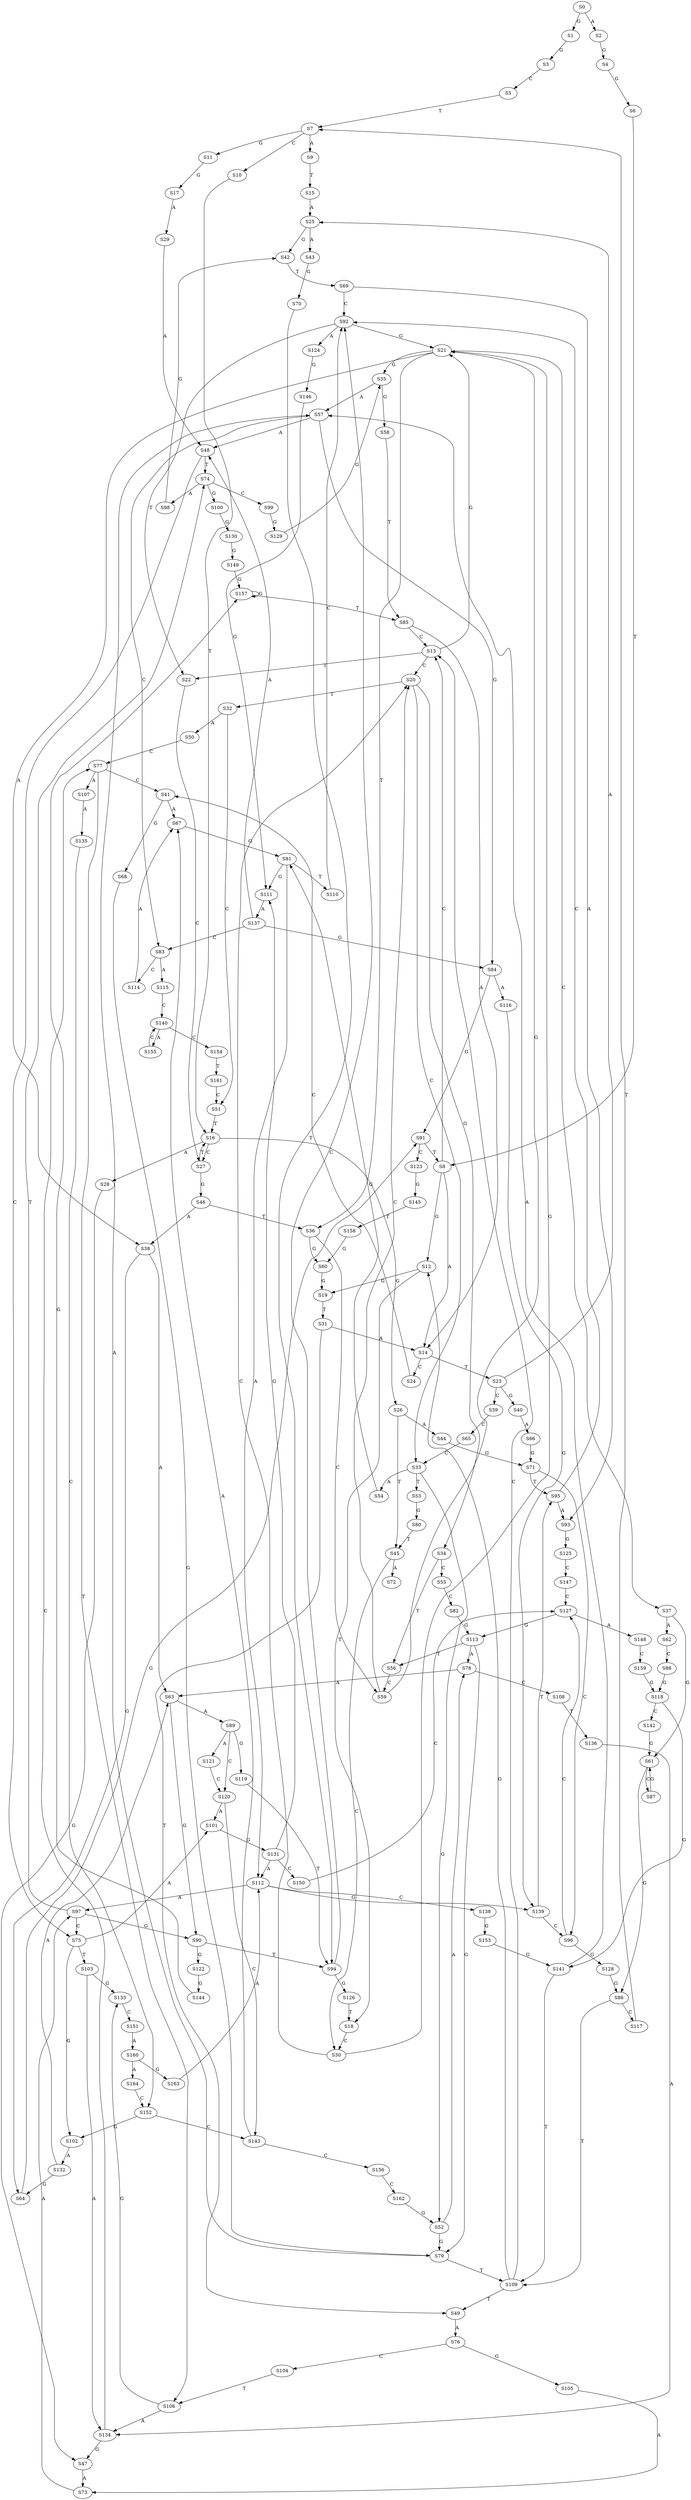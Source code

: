 strict digraph  {
	S0 -> S1 [ label = G ];
	S0 -> S2 [ label = A ];
	S1 -> S3 [ label = G ];
	S2 -> S4 [ label = G ];
	S3 -> S5 [ label = C ];
	S4 -> S6 [ label = G ];
	S5 -> S7 [ label = T ];
	S6 -> S8 [ label = T ];
	S7 -> S9 [ label = A ];
	S7 -> S10 [ label = C ];
	S7 -> S11 [ label = G ];
	S8 -> S12 [ label = G ];
	S8 -> S13 [ label = C ];
	S8 -> S14 [ label = A ];
	S9 -> S15 [ label = T ];
	S10 -> S16 [ label = T ];
	S11 -> S17 [ label = G ];
	S12 -> S18 [ label = T ];
	S12 -> S19 [ label = G ];
	S13 -> S20 [ label = C ];
	S13 -> S21 [ label = G ];
	S13 -> S22 [ label = T ];
	S14 -> S23 [ label = T ];
	S14 -> S24 [ label = C ];
	S15 -> S25 [ label = A ];
	S16 -> S26 [ label = G ];
	S16 -> S27 [ label = C ];
	S16 -> S28 [ label = A ];
	S17 -> S29 [ label = A ];
	S18 -> S30 [ label = C ];
	S19 -> S31 [ label = T ];
	S20 -> S32 [ label = T ];
	S20 -> S33 [ label = C ];
	S20 -> S34 [ label = G ];
	S21 -> S35 [ label = G ];
	S21 -> S36 [ label = T ];
	S21 -> S37 [ label = C ];
	S21 -> S38 [ label = A ];
	S22 -> S27 [ label = C ];
	S23 -> S39 [ label = C ];
	S23 -> S40 [ label = G ];
	S23 -> S25 [ label = A ];
	S24 -> S41 [ label = C ];
	S25 -> S42 [ label = G ];
	S25 -> S43 [ label = A ];
	S26 -> S44 [ label = A ];
	S26 -> S45 [ label = T ];
	S27 -> S16 [ label = T ];
	S27 -> S46 [ label = G ];
	S28 -> S47 [ label = G ];
	S29 -> S48 [ label = A ];
	S30 -> S21 [ label = G ];
	S30 -> S20 [ label = C ];
	S31 -> S14 [ label = A ];
	S31 -> S49 [ label = T ];
	S32 -> S50 [ label = A ];
	S32 -> S51 [ label = C ];
	S33 -> S52 [ label = G ];
	S33 -> S53 [ label = T ];
	S33 -> S54 [ label = A ];
	S34 -> S55 [ label = C ];
	S34 -> S56 [ label = T ];
	S35 -> S57 [ label = A ];
	S35 -> S58 [ label = G ];
	S36 -> S59 [ label = C ];
	S36 -> S60 [ label = G ];
	S37 -> S61 [ label = G ];
	S37 -> S62 [ label = A ];
	S38 -> S63 [ label = A ];
	S38 -> S64 [ label = G ];
	S39 -> S65 [ label = C ];
	S40 -> S66 [ label = A ];
	S41 -> S67 [ label = A ];
	S41 -> S68 [ label = G ];
	S42 -> S69 [ label = T ];
	S43 -> S70 [ label = G ];
	S44 -> S71 [ label = G ];
	S45 -> S72 [ label = A ];
	S45 -> S30 [ label = C ];
	S46 -> S38 [ label = A ];
	S46 -> S36 [ label = T ];
	S47 -> S73 [ label = A ];
	S48 -> S74 [ label = T ];
	S48 -> S75 [ label = C ];
	S49 -> S76 [ label = A ];
	S50 -> S77 [ label = C ];
	S51 -> S16 [ label = T ];
	S52 -> S78 [ label = A ];
	S52 -> S79 [ label = G ];
	S53 -> S80 [ label = G ];
	S54 -> S81 [ label = G ];
	S55 -> S82 [ label = C ];
	S56 -> S59 [ label = C ];
	S57 -> S48 [ label = A ];
	S57 -> S83 [ label = C ];
	S57 -> S84 [ label = G ];
	S58 -> S85 [ label = T ];
	S59 -> S21 [ label = G ];
	S59 -> S20 [ label = C ];
	S60 -> S19 [ label = G ];
	S61 -> S86 [ label = G ];
	S61 -> S87 [ label = C ];
	S62 -> S88 [ label = C ];
	S63 -> S89 [ label = A ];
	S63 -> S90 [ label = G ];
	S64 -> S91 [ label = G ];
	S65 -> S33 [ label = C ];
	S66 -> S71 [ label = G ];
	S67 -> S81 [ label = G ];
	S68 -> S79 [ label = G ];
	S69 -> S92 [ label = C ];
	S69 -> S93 [ label = A ];
	S70 -> S94 [ label = T ];
	S71 -> S95 [ label = T ];
	S71 -> S96 [ label = C ];
	S73 -> S97 [ label = A ];
	S74 -> S98 [ label = A ];
	S74 -> S99 [ label = C ];
	S74 -> S100 [ label = G ];
	S75 -> S101 [ label = A ];
	S75 -> S102 [ label = G ];
	S75 -> S103 [ label = T ];
	S76 -> S104 [ label = C ];
	S76 -> S105 [ label = G ];
	S77 -> S41 [ label = C ];
	S77 -> S106 [ label = T ];
	S77 -> S107 [ label = A ];
	S78 -> S63 [ label = A ];
	S78 -> S108 [ label = C ];
	S79 -> S57 [ label = A ];
	S79 -> S109 [ label = T ];
	S80 -> S45 [ label = T ];
	S81 -> S110 [ label = T ];
	S81 -> S111 [ label = G ];
	S81 -> S112 [ label = A ];
	S82 -> S113 [ label = G ];
	S83 -> S114 [ label = C ];
	S83 -> S115 [ label = A ];
	S84 -> S116 [ label = A ];
	S84 -> S91 [ label = G ];
	S85 -> S14 [ label = A ];
	S85 -> S13 [ label = C ];
	S86 -> S117 [ label = C ];
	S86 -> S109 [ label = T ];
	S87 -> S61 [ label = G ];
	S88 -> S118 [ label = G ];
	S89 -> S119 [ label = G ];
	S89 -> S120 [ label = C ];
	S89 -> S121 [ label = A ];
	S90 -> S94 [ label = T ];
	S90 -> S122 [ label = G ];
	S91 -> S8 [ label = T ];
	S91 -> S123 [ label = C ];
	S92 -> S22 [ label = T ];
	S92 -> S21 [ label = G ];
	S92 -> S124 [ label = A ];
	S93 -> S125 [ label = G ];
	S94 -> S126 [ label = G ];
	S94 -> S92 [ label = C ];
	S95 -> S93 [ label = A ];
	S95 -> S92 [ label = C ];
	S96 -> S127 [ label = C ];
	S96 -> S128 [ label = G ];
	S97 -> S74 [ label = T ];
	S97 -> S75 [ label = C ];
	S97 -> S90 [ label = G ];
	S98 -> S42 [ label = G ];
	S99 -> S129 [ label = G ];
	S100 -> S130 [ label = G ];
	S101 -> S131 [ label = G ];
	S102 -> S132 [ label = A ];
	S103 -> S133 [ label = G ];
	S103 -> S134 [ label = A ];
	S104 -> S106 [ label = T ];
	S105 -> S73 [ label = A ];
	S106 -> S134 [ label = A ];
	S106 -> S133 [ label = G ];
	S107 -> S135 [ label = A ];
	S108 -> S136 [ label = T ];
	S109 -> S49 [ label = T ];
	S109 -> S13 [ label = C ];
	S109 -> S12 [ label = G ];
	S110 -> S92 [ label = C ];
	S111 -> S137 [ label = A ];
	S112 -> S138 [ label = C ];
	S112 -> S139 [ label = G ];
	S112 -> S97 [ label = A ];
	S113 -> S78 [ label = A ];
	S113 -> S56 [ label = T ];
	S113 -> S79 [ label = G ];
	S114 -> S67 [ label = A ];
	S115 -> S140 [ label = C ];
	S116 -> S139 [ label = G ];
	S117 -> S7 [ label = T ];
	S118 -> S141 [ label = G ];
	S118 -> S142 [ label = C ];
	S119 -> S94 [ label = T ];
	S120 -> S143 [ label = C ];
	S120 -> S101 [ label = A ];
	S121 -> S120 [ label = C ];
	S122 -> S144 [ label = G ];
	S123 -> S145 [ label = G ];
	S124 -> S146 [ label = G ];
	S125 -> S147 [ label = C ];
	S126 -> S18 [ label = T ];
	S127 -> S113 [ label = G ];
	S127 -> S148 [ label = A ];
	S128 -> S86 [ label = G ];
	S129 -> S35 [ label = G ];
	S130 -> S149 [ label = G ];
	S131 -> S111 [ label = G ];
	S131 -> S150 [ label = C ];
	S131 -> S112 [ label = A ];
	S132 -> S64 [ label = G ];
	S132 -> S63 [ label = A ];
	S133 -> S151 [ label = C ];
	S134 -> S47 [ label = G ];
	S134 -> S77 [ label = C ];
	S135 -> S152 [ label = C ];
	S136 -> S134 [ label = A ];
	S137 -> S48 [ label = A ];
	S137 -> S83 [ label = C ];
	S137 -> S84 [ label = G ];
	S138 -> S153 [ label = G ];
	S139 -> S95 [ label = T ];
	S139 -> S96 [ label = C ];
	S140 -> S154 [ label = C ];
	S140 -> S155 [ label = A ];
	S141 -> S57 [ label = A ];
	S141 -> S109 [ label = T ];
	S142 -> S61 [ label = G ];
	S143 -> S156 [ label = C ];
	S143 -> S67 [ label = A ];
	S144 -> S157 [ label = G ];
	S145 -> S158 [ label = T ];
	S146 -> S111 [ label = G ];
	S147 -> S127 [ label = C ];
	S148 -> S159 [ label = C ];
	S149 -> S157 [ label = G ];
	S150 -> S127 [ label = C ];
	S151 -> S160 [ label = A ];
	S152 -> S143 [ label = C ];
	S152 -> S102 [ label = G ];
	S153 -> S141 [ label = G ];
	S154 -> S161 [ label = T ];
	S155 -> S140 [ label = C ];
	S156 -> S162 [ label = C ];
	S157 -> S85 [ label = T ];
	S157 -> S157 [ label = G ];
	S158 -> S60 [ label = G ];
	S159 -> S118 [ label = G ];
	S160 -> S163 [ label = G ];
	S160 -> S164 [ label = A ];
	S161 -> S51 [ label = C ];
	S162 -> S52 [ label = G ];
	S163 -> S112 [ label = A ];
	S164 -> S152 [ label = C ];
}
